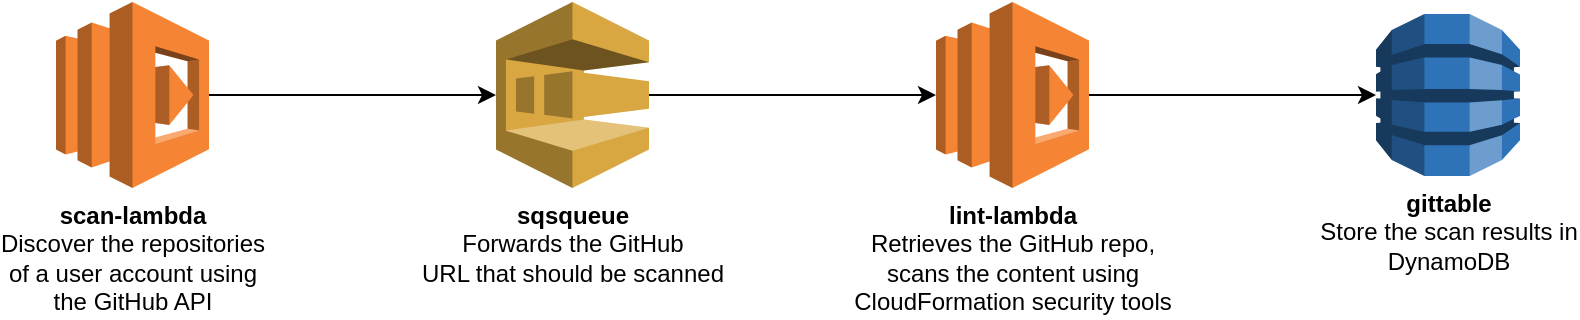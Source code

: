 <mxfile version="13.4.4" type="device"><diagram id="dtNDqGQBERSkWp_CVGjI" name="Page-1"><mxGraphModel dx="946" dy="628" grid="1" gridSize="10" guides="1" tooltips="1" connect="1" arrows="1" fold="1" page="1" pageScale="1" pageWidth="3300" pageHeight="4681" math="0" shadow="0"><root><mxCell id="0"/><mxCell id="1" parent="0"/><mxCell id="zzX4LLkYkYKv8XjNxVv6-1" value="&lt;div&gt;&lt;b&gt;scan-lambda&lt;/b&gt;&lt;/div&gt;&lt;div&gt;Discover the repositories &lt;br&gt;&lt;/div&gt;&lt;div&gt;of a user account using&lt;/div&gt;&lt;div&gt;the GitHub API&lt;br&gt;&lt;/div&gt;" style="outlineConnect=0;dashed=0;verticalLabelPosition=bottom;verticalAlign=top;align=center;html=1;shape=mxgraph.aws3.lambda;fillColor=#F58534;gradientColor=none;" vertex="1" parent="1"><mxGeometry x="150" y="130" width="76.5" height="93" as="geometry"/></mxCell><mxCell id="zzX4LLkYkYKv8XjNxVv6-2" value="&lt;div&gt;&lt;b&gt;gittable&lt;/b&gt;&lt;/div&gt;&lt;div&gt;Store the scan results in &lt;br&gt;&lt;/div&gt;&lt;div&gt;DynamoDB&lt;br&gt;&lt;/div&gt;" style="outlineConnect=0;dashed=0;verticalLabelPosition=bottom;verticalAlign=top;align=center;html=1;shape=mxgraph.aws3.dynamo_db;fillColor=#2E73B8;gradientColor=none;" vertex="1" parent="1"><mxGeometry x="810" y="136" width="72" height="81" as="geometry"/></mxCell><mxCell id="zzX4LLkYkYKv8XjNxVv6-3" value="&lt;b&gt;sqsqueue&lt;/b&gt;&lt;div&gt;Forwards the GitHub &lt;br&gt;&lt;/div&gt;&lt;div&gt;URL that should be scanned&lt;b&gt;&lt;br&gt;&lt;/b&gt;&lt;/div&gt;" style="outlineConnect=0;dashed=0;verticalLabelPosition=bottom;verticalAlign=top;align=center;html=1;shape=mxgraph.aws3.sqs;fillColor=#D9A741;gradientColor=none;" vertex="1" parent="1"><mxGeometry x="370" y="130" width="76.5" height="93" as="geometry"/></mxCell><mxCell id="zzX4LLkYkYKv8XjNxVv6-4" value="&lt;div&gt;&lt;b&gt;lint-lambda&lt;/b&gt;&lt;/div&gt;&lt;div&gt;Retrieves the GitHub repo,&lt;/div&gt;&lt;div&gt;scans the content using&lt;/div&gt;&lt;div&gt;CloudFormation security tools&lt;br&gt;&lt;/div&gt;" style="outlineConnect=0;dashed=0;verticalLabelPosition=bottom;verticalAlign=top;align=center;html=1;shape=mxgraph.aws3.lambda;fillColor=#F58534;gradientColor=none;" vertex="1" parent="1"><mxGeometry x="590" y="130" width="76.5" height="93" as="geometry"/></mxCell><mxCell id="zzX4LLkYkYKv8XjNxVv6-5" value="" style="endArrow=classic;html=1;entryX=0;entryY=0.5;entryDx=0;entryDy=0;entryPerimeter=0;exitX=1;exitY=0.5;exitDx=0;exitDy=0;exitPerimeter=0;" edge="1" parent="1" source="zzX4LLkYkYKv8XjNxVv6-4" target="zzX4LLkYkYKv8XjNxVv6-2"><mxGeometry width="50" height="50" relative="1" as="geometry"><mxPoint x="460" y="360" as="sourcePoint"/><mxPoint x="510" y="310" as="targetPoint"/></mxGeometry></mxCell><mxCell id="zzX4LLkYkYKv8XjNxVv6-6" value="" style="endArrow=classic;html=1;entryX=0;entryY=0.5;entryDx=0;entryDy=0;entryPerimeter=0;exitX=1;exitY=0.5;exitDx=0;exitDy=0;exitPerimeter=0;" edge="1" parent="1" source="zzX4LLkYkYKv8XjNxVv6-3" target="zzX4LLkYkYKv8XjNxVv6-4"><mxGeometry width="50" height="50" relative="1" as="geometry"><mxPoint x="460" y="360" as="sourcePoint"/><mxPoint x="510" y="310" as="targetPoint"/></mxGeometry></mxCell><mxCell id="zzX4LLkYkYKv8XjNxVv6-7" value="" style="endArrow=classic;html=1;exitX=1;exitY=0.5;exitDx=0;exitDy=0;exitPerimeter=0;" edge="1" parent="1" source="zzX4LLkYkYKv8XjNxVv6-1" target="zzX4LLkYkYKv8XjNxVv6-3"><mxGeometry width="50" height="50" relative="1" as="geometry"><mxPoint x="460" y="360" as="sourcePoint"/><mxPoint x="510" y="310" as="targetPoint"/></mxGeometry></mxCell></root></mxGraphModel></diagram></mxfile>
